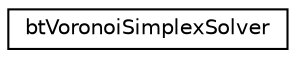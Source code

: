 digraph G
{
  edge [fontname="Helvetica",fontsize="10",labelfontname="Helvetica",labelfontsize="10"];
  node [fontname="Helvetica",fontsize="10",shape=record];
  rankdir="LR";
  Node1 [label="btVoronoiSimplexSolver",height=0.2,width=0.4,color="black", fillcolor="white", style="filled",URL="$classbtVoronoiSimplexSolver.html",tooltip="btVoronoiSimplexSolver is an implementation of the closest point distance algorithm from a 1-4 points..."];
}
